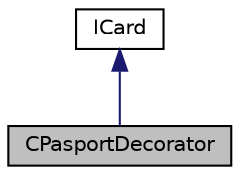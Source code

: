 digraph "CPasportDecorator"
{
  edge [fontname="Helvetica",fontsize="10",labelfontname="Helvetica",labelfontsize="10"];
  node [fontname="Helvetica",fontsize="10",shape=record];
  Node1 [label="CPasportDecorator",height=0.2,width=0.4,color="black", fillcolor="grey75", style="filled", fontcolor="black"];
  Node2 -> Node1 [dir="back",color="midnightblue",fontsize="10",style="solid",fontname="Helvetica"];
  Node2 [label="ICard",height=0.2,width=0.4,color="black", fillcolor="white", style="filled",URL="$classICard.html",tooltip="Интерфейс карты "];
}
